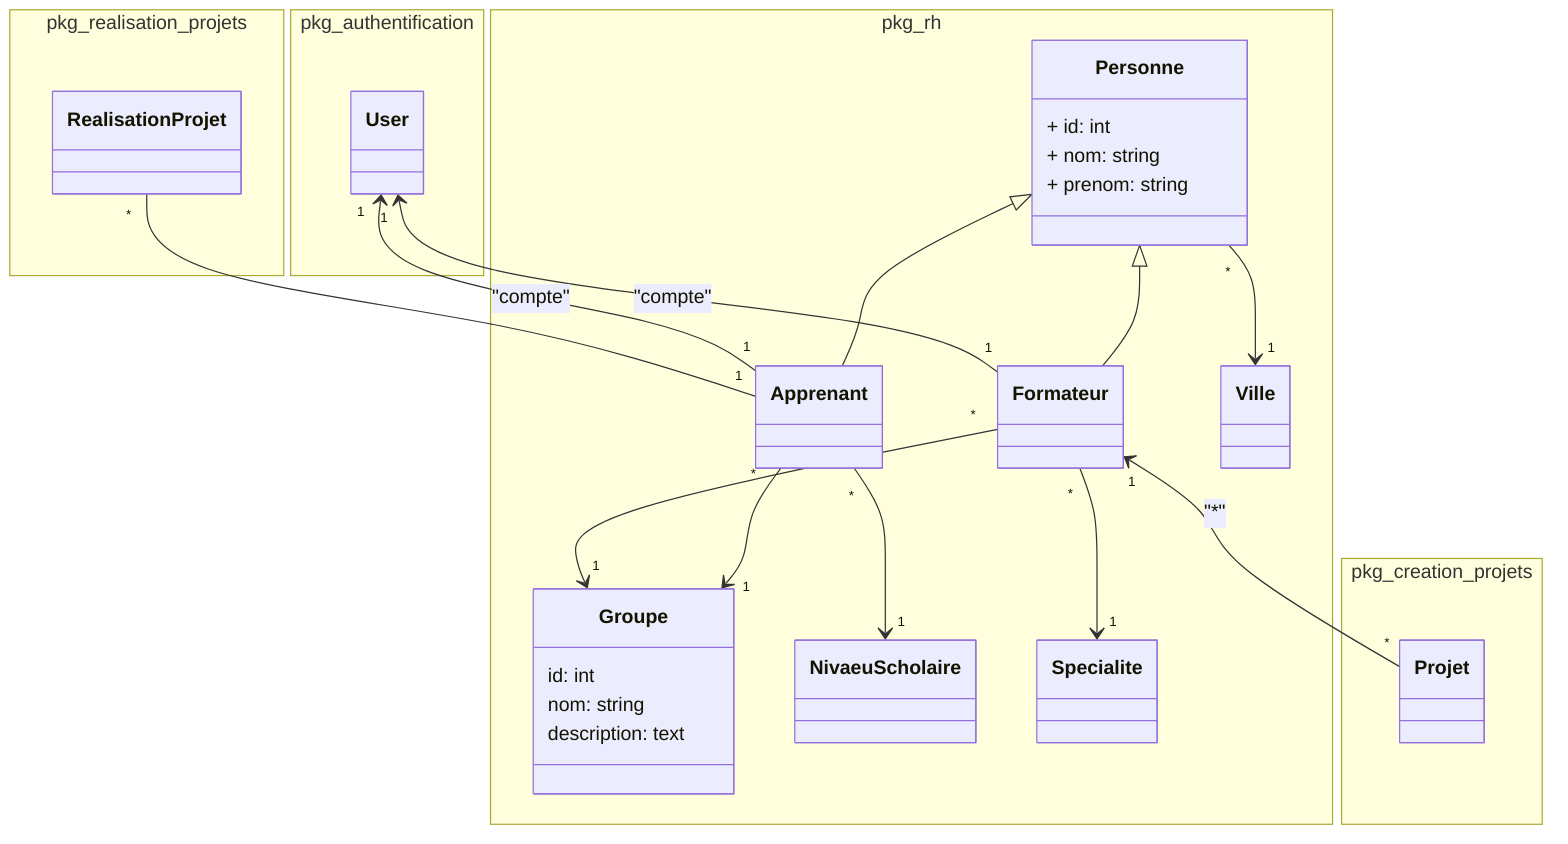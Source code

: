 classDiagram

namespace pkg_rh {
  class Personne
  class Formateur 
  class Apprenant
  class  Groupe 
  class  Ville
  class  NivaeuScholaire
  class Specialite
}
Personne <|-- Formateur
Personne <|-- Apprenant 
User "1" <-- "1" Formateur : "compte"
User "1" <-- "1" Apprenant : "compte"
Apprenant  "*" --> "1"  Groupe 
Formateur "*" --> "1" Groupe
Formateur "*" --> "1" Specialite
Apprenant "*" --> "1" NivaeuScholaire
Personne "*" --> "1" Ville


Formateur "1" <-- "*" Projet  :"*"
RealisationProjet "*" -- "1" Apprenant

namespace pkg_authentification {
class User
}

namespace pkg_creation_projets {
  class Projet 
}
namespace pkg_realisation_projets {
  class RealisationProjet
}


class Personne {
    + id: int 
    + nom: string 
    + prenom: string 
    %% + type : string : Voue ne pouvez pas ajouter le champs type ici, il doit être ajouter dans la base de données 
    %% Le change type est sumbolisé dans le diagramme de classe par la notion d'héritage
}

class  Groupe {
    id: int
    nom: string
    description: text
}